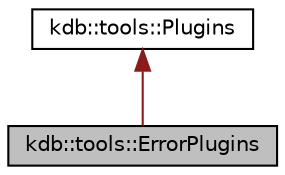 digraph "kdb::tools::ErrorPlugins"
{
  edge [fontname="Helvetica",fontsize="10",labelfontname="Helvetica",labelfontsize="10"];
  node [fontname="Helvetica",fontsize="10",shape=record];
  Node2 [label="kdb::tools::ErrorPlugins",height=0.2,width=0.4,color="black", fillcolor="grey75", style="filled", fontcolor="black"];
  Node3 -> Node2 [dir="back",color="firebrick4",fontsize="10",style="solid"];
  Node3 [label="kdb::tools::Plugins",height=0.2,width=0.4,color="black", fillcolor="white", style="filled",URL="$classkdb_1_1tools_1_1Plugins.html",tooltip="A collection of plugins (either get, set or error) "];
}
